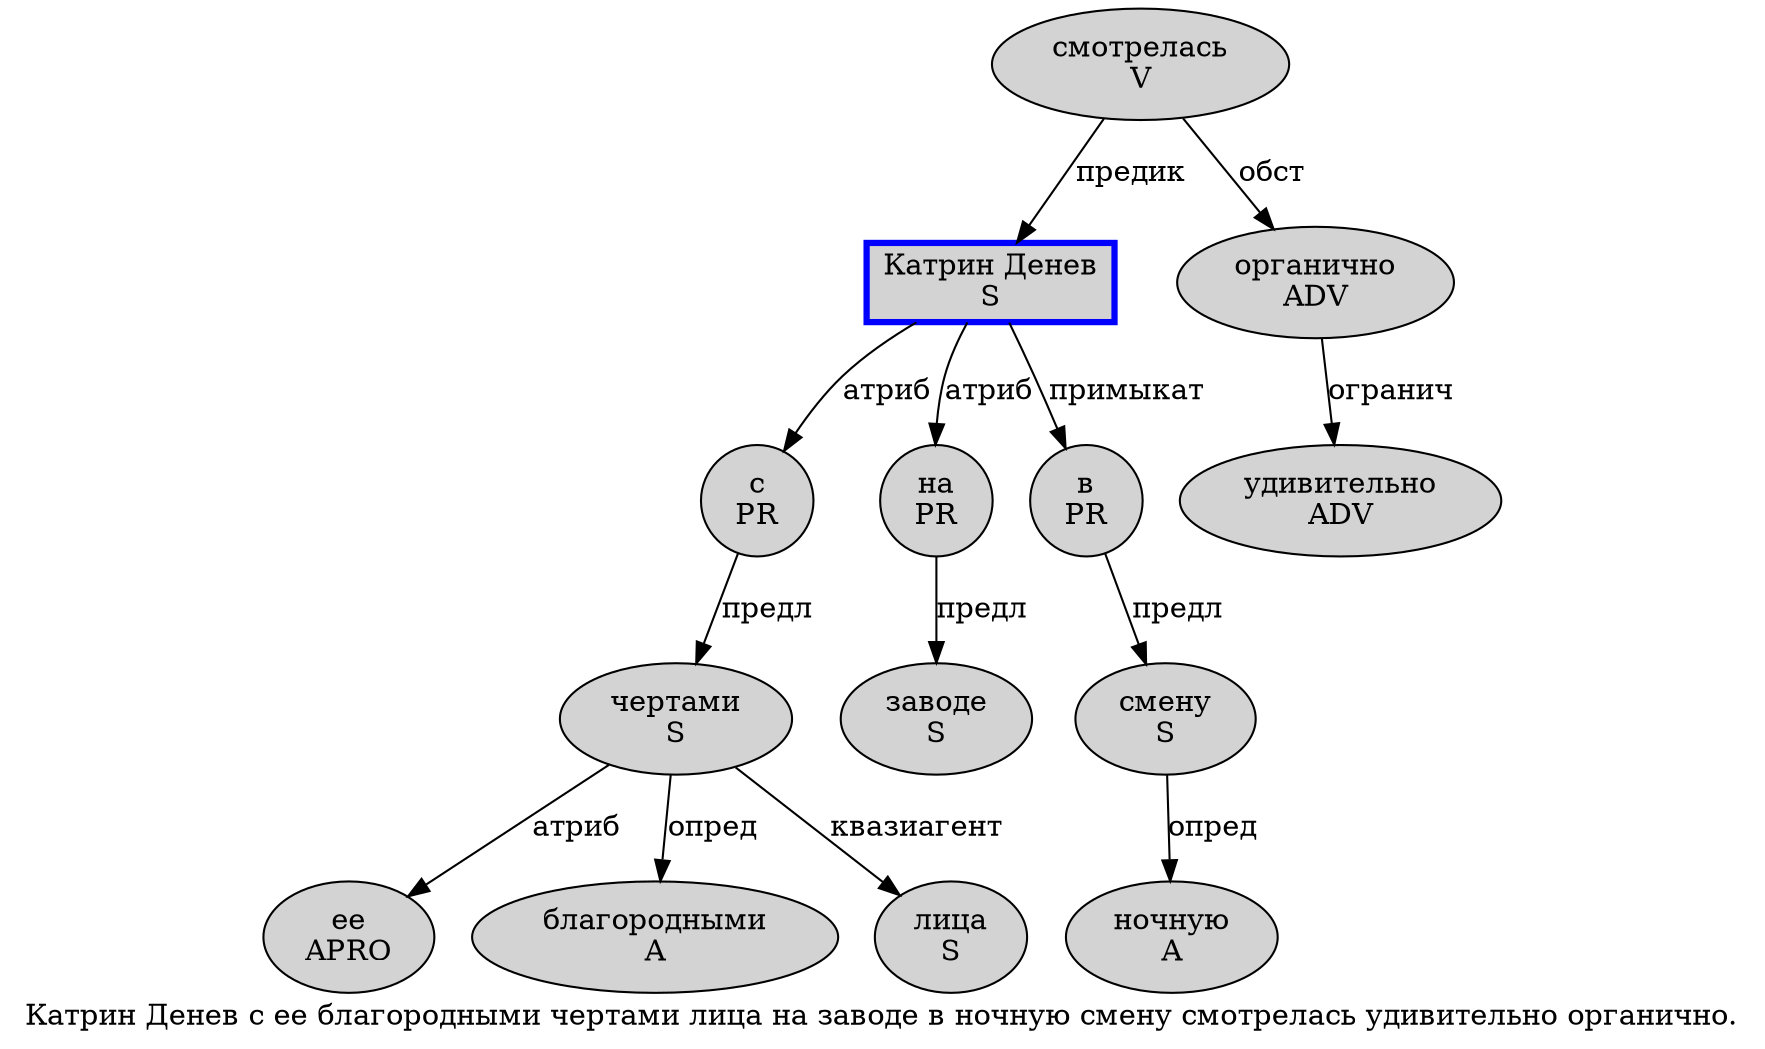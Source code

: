 digraph SENTENCE_30 {
	graph [label="Катрин Денев с ее благородными чертами лица на заводе в ночную смену смотрелась удивительно органично."]
	node [style=filled]
		0 [label="Катрин Денев
S" color=blue fillcolor=lightgray penwidth=3 shape=box]
		1 [label="с
PR" color="" fillcolor=lightgray penwidth=1 shape=ellipse]
		2 [label="ее
APRO" color="" fillcolor=lightgray penwidth=1 shape=ellipse]
		3 [label="благородными
A" color="" fillcolor=lightgray penwidth=1 shape=ellipse]
		4 [label="чертами
S" color="" fillcolor=lightgray penwidth=1 shape=ellipse]
		5 [label="лица
S" color="" fillcolor=lightgray penwidth=1 shape=ellipse]
		6 [label="на
PR" color="" fillcolor=lightgray penwidth=1 shape=ellipse]
		7 [label="заводе
S" color="" fillcolor=lightgray penwidth=1 shape=ellipse]
		8 [label="в
PR" color="" fillcolor=lightgray penwidth=1 shape=ellipse]
		9 [label="ночную
A" color="" fillcolor=lightgray penwidth=1 shape=ellipse]
		10 [label="смену
S" color="" fillcolor=lightgray penwidth=1 shape=ellipse]
		11 [label="смотрелась
V" color="" fillcolor=lightgray penwidth=1 shape=ellipse]
		12 [label="удивительно
ADV" color="" fillcolor=lightgray penwidth=1 shape=ellipse]
		13 [label="органично
ADV" color="" fillcolor=lightgray penwidth=1 shape=ellipse]
			11 -> 0 [label="предик"]
			11 -> 13 [label="обст"]
			0 -> 1 [label="атриб"]
			0 -> 6 [label="атриб"]
			0 -> 8 [label="примыкат"]
			13 -> 12 [label="огранич"]
			6 -> 7 [label="предл"]
			10 -> 9 [label="опред"]
			1 -> 4 [label="предл"]
			8 -> 10 [label="предл"]
			4 -> 2 [label="атриб"]
			4 -> 3 [label="опред"]
			4 -> 5 [label="квазиагент"]
}
